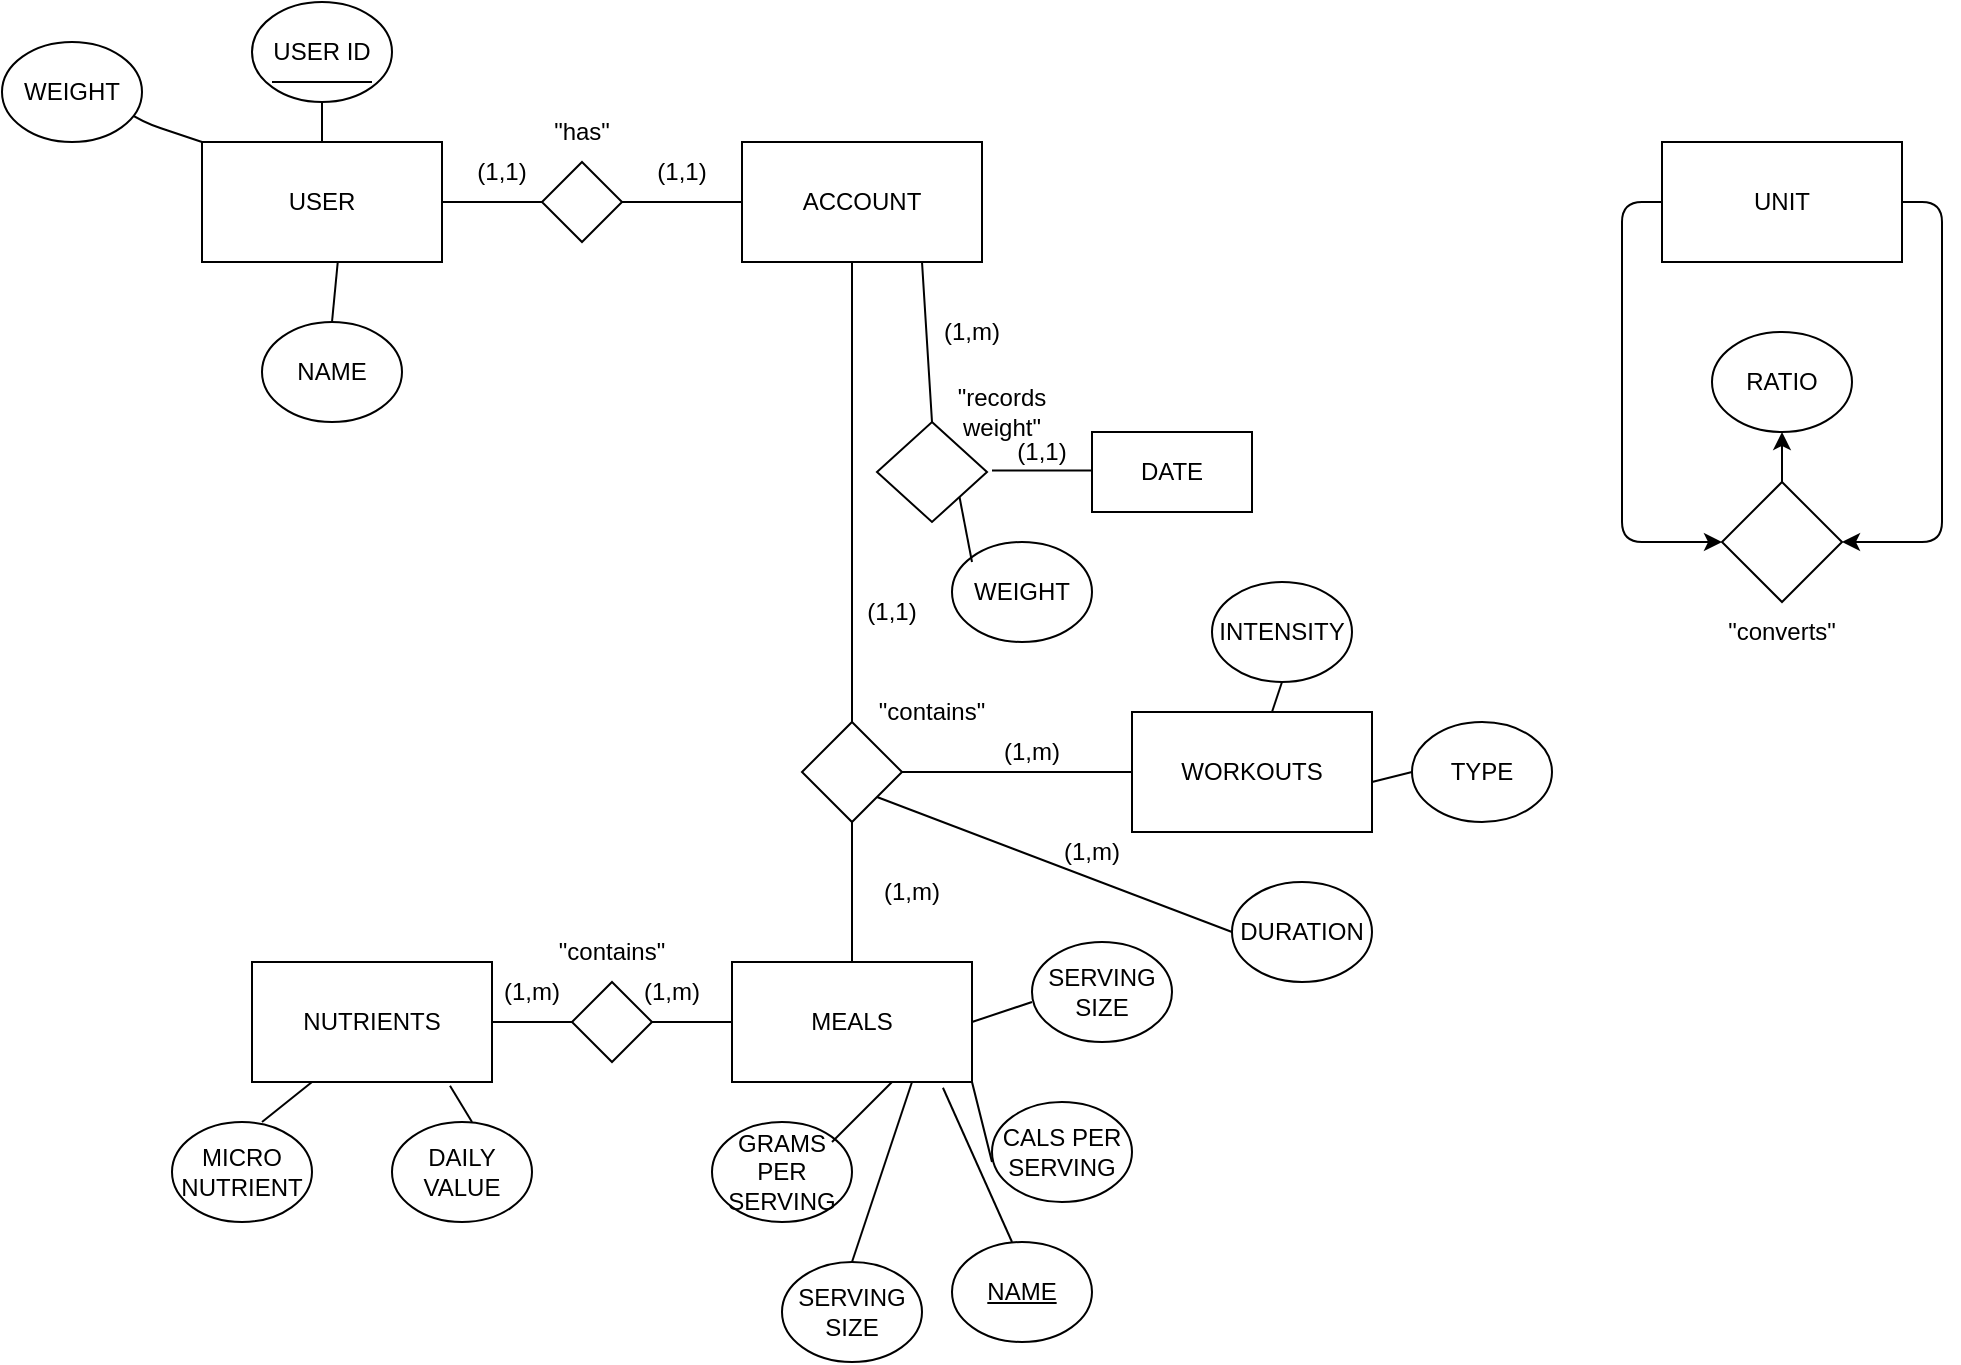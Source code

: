 <mxfile version="16.5.3" type="github" pages="2">
  <diagram id="R2lEEEUBdFMjLlhIrx00" name="Page-1">
    <mxGraphModel dx="1831" dy="830" grid="1" gridSize="10" guides="1" tooltips="1" connect="1" arrows="1" fold="1" page="1" pageScale="1" pageWidth="850" pageHeight="1100" background="none" math="0" shadow="0" extFonts="Permanent Marker^https://fonts.googleapis.com/css?family=Permanent+Marker">
      <root>
        <mxCell id="0" />
        <mxCell id="1" parent="0" />
        <mxCell id="jtKJdrv1uKiVzY4IjvpZ-1" value="USER" style="rounded=0;whiteSpace=wrap;html=1;" vertex="1" parent="1">
          <mxGeometry x="80" y="80" width="120" height="60" as="geometry" />
        </mxCell>
        <mxCell id="jtKJdrv1uKiVzY4IjvpZ-2" value="ACCOUNT" style="whiteSpace=wrap;html=1;" vertex="1" parent="1">
          <mxGeometry x="350" y="80" width="120" height="60" as="geometry" />
        </mxCell>
        <mxCell id="jtKJdrv1uKiVzY4IjvpZ-12" value="" style="rhombus;whiteSpace=wrap;html=1;" vertex="1" parent="1">
          <mxGeometry x="250" y="90" width="40" height="40" as="geometry" />
        </mxCell>
        <mxCell id="jtKJdrv1uKiVzY4IjvpZ-13" value="" style="endArrow=none;html=1;entryX=0;entryY=0.5;entryDx=0;entryDy=0;" edge="1" parent="1" target="jtKJdrv1uKiVzY4IjvpZ-2">
          <mxGeometry width="50" height="50" relative="1" as="geometry">
            <mxPoint x="290" y="110" as="sourcePoint" />
            <mxPoint x="340" y="60" as="targetPoint" />
          </mxGeometry>
        </mxCell>
        <mxCell id="jtKJdrv1uKiVzY4IjvpZ-14" value="" style="endArrow=none;html=1;exitX=1;exitY=0.5;exitDx=0;exitDy=0;" edge="1" parent="1" source="jtKJdrv1uKiVzY4IjvpZ-1">
          <mxGeometry width="50" height="50" relative="1" as="geometry">
            <mxPoint x="200" y="160" as="sourcePoint" />
            <mxPoint x="250" y="110" as="targetPoint" />
          </mxGeometry>
        </mxCell>
        <mxCell id="jtKJdrv1uKiVzY4IjvpZ-15" value="&quot;has&quot;" style="text;html=1;strokeColor=none;fillColor=none;align=center;verticalAlign=middle;whiteSpace=wrap;rounded=0;" vertex="1" parent="1">
          <mxGeometry x="240" y="60" width="60" height="30" as="geometry" />
        </mxCell>
        <mxCell id="jtKJdrv1uKiVzY4IjvpZ-16" value="WORKOUTS" style="rounded=0;whiteSpace=wrap;html=1;" vertex="1" parent="1">
          <mxGeometry x="545" y="365" width="120" height="60" as="geometry" />
        </mxCell>
        <mxCell id="jtKJdrv1uKiVzY4IjvpZ-17" value="MEALS" style="rounded=0;whiteSpace=wrap;html=1;" vertex="1" parent="1">
          <mxGeometry x="345" y="490" width="120" height="60" as="geometry" />
        </mxCell>
        <mxCell id="jtKJdrv1uKiVzY4IjvpZ-18" value="" style="rhombus;whiteSpace=wrap;html=1;" vertex="1" parent="1">
          <mxGeometry x="380" y="370" width="50" height="50" as="geometry" />
        </mxCell>
        <mxCell id="jtKJdrv1uKiVzY4IjvpZ-19" value="" style="endArrow=none;html=1;exitX=0.5;exitY=0;exitDx=0;exitDy=0;" edge="1" parent="1" source="jtKJdrv1uKiVzY4IjvpZ-18">
          <mxGeometry width="50" height="50" relative="1" as="geometry">
            <mxPoint x="360" y="190" as="sourcePoint" />
            <mxPoint x="405" y="140" as="targetPoint" />
          </mxGeometry>
        </mxCell>
        <mxCell id="jtKJdrv1uKiVzY4IjvpZ-20" value="" style="endArrow=none;html=1;entryX=0.5;entryY=1;entryDx=0;entryDy=0;" edge="1" parent="1" target="jtKJdrv1uKiVzY4IjvpZ-18">
          <mxGeometry width="50" height="50" relative="1" as="geometry">
            <mxPoint x="405" y="490" as="sourcePoint" />
            <mxPoint x="455" y="440" as="targetPoint" />
          </mxGeometry>
        </mxCell>
        <mxCell id="jtKJdrv1uKiVzY4IjvpZ-21" value="&quot;contains&quot;" style="text;html=1;strokeColor=none;fillColor=none;align=center;verticalAlign=middle;whiteSpace=wrap;rounded=0;" vertex="1" parent="1">
          <mxGeometry x="415" y="350" width="60" height="30" as="geometry" />
        </mxCell>
        <mxCell id="jtKJdrv1uKiVzY4IjvpZ-25" value="SERVING SIZE" style="ellipse;whiteSpace=wrap;html=1;" vertex="1" parent="1">
          <mxGeometry x="495" y="480" width="70" height="50" as="geometry" />
        </mxCell>
        <mxCell id="jtKJdrv1uKiVzY4IjvpZ-26" value="GRAMS PER SERVING" style="ellipse;whiteSpace=wrap;html=1;" vertex="1" parent="1">
          <mxGeometry x="335" y="570" width="70" height="50" as="geometry" />
        </mxCell>
        <mxCell id="jtKJdrv1uKiVzY4IjvpZ-27" value="CALS PER SERVING" style="ellipse;whiteSpace=wrap;html=1;" vertex="1" parent="1">
          <mxGeometry x="475" y="560" width="70" height="50" as="geometry" />
        </mxCell>
        <mxCell id="jtKJdrv1uKiVzY4IjvpZ-28" value="" style="endArrow=none;html=1;exitX=0;exitY=0;exitDx=0;exitDy=0;" edge="1" parent="1" source="jtKJdrv1uKiVzY4IjvpZ-1">
          <mxGeometry width="50" height="50" relative="1" as="geometry">
            <mxPoint x="90" y="100" as="sourcePoint" />
            <mxPoint x="20" y="50" as="targetPoint" />
            <Array as="points">
              <mxPoint x="50" y="70" />
            </Array>
          </mxGeometry>
        </mxCell>
        <mxCell id="jtKJdrv1uKiVzY4IjvpZ-31" value="" style="endArrow=none;html=1;exitX=1;exitY=0.5;exitDx=0;exitDy=0;entryX=0;entryY=0.5;entryDx=0;entryDy=0;" edge="1" parent="1" source="jtKJdrv1uKiVzY4IjvpZ-18" target="jtKJdrv1uKiVzY4IjvpZ-16">
          <mxGeometry width="50" height="50" relative="1" as="geometry">
            <mxPoint x="495" y="440" as="sourcePoint" />
            <mxPoint x="545" y="390" as="targetPoint" />
          </mxGeometry>
        </mxCell>
        <mxCell id="jtKJdrv1uKiVzY4IjvpZ-36" value="" style="endArrow=none;html=1;" edge="1" parent="1">
          <mxGeometry width="50" height="50" relative="1" as="geometry">
            <mxPoint x="395" y="580" as="sourcePoint" />
            <mxPoint x="425" y="550" as="targetPoint" />
          </mxGeometry>
        </mxCell>
        <mxCell id="jtKJdrv1uKiVzY4IjvpZ-37" value="" style="endArrow=none;html=1;exitX=1;exitY=1;exitDx=0;exitDy=0;" edge="1" parent="1" source="jtKJdrv1uKiVzY4IjvpZ-17">
          <mxGeometry width="50" height="50" relative="1" as="geometry">
            <mxPoint x="425" y="640" as="sourcePoint" />
            <mxPoint x="475" y="590" as="targetPoint" />
          </mxGeometry>
        </mxCell>
        <mxCell id="jtKJdrv1uKiVzY4IjvpZ-38" value="" style="endArrow=none;html=1;exitX=1;exitY=0.5;exitDx=0;exitDy=0;" edge="1" parent="1" source="jtKJdrv1uKiVzY4IjvpZ-17">
          <mxGeometry width="50" height="50" relative="1" as="geometry">
            <mxPoint x="445" y="560" as="sourcePoint" />
            <mxPoint x="495" y="510" as="targetPoint" />
          </mxGeometry>
        </mxCell>
        <mxCell id="jtKJdrv1uKiVzY4IjvpZ-40" value="" style="rhombus;whiteSpace=wrap;html=1;" vertex="1" parent="1">
          <mxGeometry x="265" y="500" width="40" height="40" as="geometry" />
        </mxCell>
        <mxCell id="jtKJdrv1uKiVzY4IjvpZ-42" value="" style="endArrow=none;html=1;entryX=0;entryY=0.5;entryDx=0;entryDy=0;" edge="1" parent="1" target="jtKJdrv1uKiVzY4IjvpZ-17">
          <mxGeometry width="50" height="50" relative="1" as="geometry">
            <mxPoint x="305" y="520" as="sourcePoint" />
            <mxPoint x="335" y="450" as="targetPoint" />
          </mxGeometry>
        </mxCell>
        <mxCell id="jtKJdrv1uKiVzY4IjvpZ-43" value="NUTRIENTS" style="rounded=0;whiteSpace=wrap;html=1;" vertex="1" parent="1">
          <mxGeometry x="105" y="490" width="120" height="60" as="geometry" />
        </mxCell>
        <mxCell id="jtKJdrv1uKiVzY4IjvpZ-44" value="" style="endArrow=none;html=1;entryX=1;entryY=0.5;entryDx=0;entryDy=0;" edge="1" parent="1" target="jtKJdrv1uKiVzY4IjvpZ-43">
          <mxGeometry width="50" height="50" relative="1" as="geometry">
            <mxPoint x="265" y="520" as="sourcePoint" />
            <mxPoint x="295" y="450" as="targetPoint" />
          </mxGeometry>
        </mxCell>
        <mxCell id="jtKJdrv1uKiVzY4IjvpZ-45" value="&quot;contains&quot;" style="text;html=1;strokeColor=none;fillColor=none;align=center;verticalAlign=middle;whiteSpace=wrap;rounded=0;" vertex="1" parent="1">
          <mxGeometry x="255" y="470" width="60" height="30" as="geometry" />
        </mxCell>
        <mxCell id="jtKJdrv1uKiVzY4IjvpZ-49" value="DAILY VALUE" style="ellipse;whiteSpace=wrap;html=1;" vertex="1" parent="1">
          <mxGeometry x="175" y="570" width="70" height="50" as="geometry" />
        </mxCell>
        <mxCell id="jtKJdrv1uKiVzY4IjvpZ-50" value="MICRO NUTRIENT" style="ellipse;whiteSpace=wrap;html=1;" vertex="1" parent="1">
          <mxGeometry x="65" y="570" width="70" height="50" as="geometry" />
        </mxCell>
        <mxCell id="jtKJdrv1uKiVzY4IjvpZ-51" value="" style="endArrow=none;html=1;" edge="1" parent="1">
          <mxGeometry width="50" height="50" relative="1" as="geometry">
            <mxPoint x="110" y="570" as="sourcePoint" />
            <mxPoint x="135" y="550" as="targetPoint" />
          </mxGeometry>
        </mxCell>
        <mxCell id="jtKJdrv1uKiVzY4IjvpZ-53" value="" style="endArrow=none;html=1;entryX=0.825;entryY=1.031;entryDx=0;entryDy=0;entryPerimeter=0;" edge="1" parent="1" target="jtKJdrv1uKiVzY4IjvpZ-43">
          <mxGeometry width="50" height="50" relative="1" as="geometry">
            <mxPoint x="215" y="570" as="sourcePoint" />
            <mxPoint x="265" y="520" as="targetPoint" />
          </mxGeometry>
        </mxCell>
        <mxCell id="jtKJdrv1uKiVzY4IjvpZ-54" value="TYPE" style="ellipse;whiteSpace=wrap;html=1;" vertex="1" parent="1">
          <mxGeometry x="685" y="370" width="70" height="50" as="geometry" />
        </mxCell>
        <mxCell id="jtKJdrv1uKiVzY4IjvpZ-55" value="DURATION" style="ellipse;whiteSpace=wrap;html=1;" vertex="1" parent="1">
          <mxGeometry x="595" y="450" width="70" height="50" as="geometry" />
        </mxCell>
        <mxCell id="jtKJdrv1uKiVzY4IjvpZ-56" value="INTENSITY" style="ellipse;whiteSpace=wrap;html=1;" vertex="1" parent="1">
          <mxGeometry x="585" y="300" width="70" height="50" as="geometry" />
        </mxCell>
        <mxCell id="jtKJdrv1uKiVzY4IjvpZ-57" value="" style="endArrow=none;html=1;entryX=0;entryY=0.5;entryDx=0;entryDy=0;" edge="1" parent="1" target="jtKJdrv1uKiVzY4IjvpZ-54">
          <mxGeometry width="50" height="50" relative="1" as="geometry">
            <mxPoint x="665" y="400" as="sourcePoint" />
            <mxPoint x="715" y="350" as="targetPoint" />
          </mxGeometry>
        </mxCell>
        <mxCell id="jtKJdrv1uKiVzY4IjvpZ-58" value="" style="endArrow=none;html=1;entryX=0.5;entryY=1;entryDx=0;entryDy=0;" edge="1" parent="1" target="jtKJdrv1uKiVzY4IjvpZ-56">
          <mxGeometry width="50" height="50" relative="1" as="geometry">
            <mxPoint x="615" y="365" as="sourcePoint" />
            <mxPoint x="665" y="315" as="targetPoint" />
          </mxGeometry>
        </mxCell>
        <mxCell id="jtKJdrv1uKiVzY4IjvpZ-62" value="NAME" style="ellipse;whiteSpace=wrap;html=1;" vertex="1" parent="1">
          <mxGeometry x="110" y="170" width="70" height="50" as="geometry" />
        </mxCell>
        <mxCell id="jtKJdrv1uKiVzY4IjvpZ-63" value="WEIGHT" style="ellipse;whiteSpace=wrap;html=1;" vertex="1" parent="1">
          <mxGeometry x="-20" y="30" width="70" height="50" as="geometry" />
        </mxCell>
        <mxCell id="jtKJdrv1uKiVzY4IjvpZ-64" value="USER ID" style="ellipse;whiteSpace=wrap;html=1;" vertex="1" parent="1">
          <mxGeometry x="105" y="10" width="70" height="50" as="geometry" />
        </mxCell>
        <mxCell id="jtKJdrv1uKiVzY4IjvpZ-68" value="" style="endArrow=none;html=1;entryX=0.5;entryY=1;entryDx=0;entryDy=0;" edge="1" parent="1" target="jtKJdrv1uKiVzY4IjvpZ-64">
          <mxGeometry width="50" height="50" relative="1" as="geometry">
            <mxPoint x="140" y="80" as="sourcePoint" />
            <mxPoint x="190" y="30" as="targetPoint" />
          </mxGeometry>
        </mxCell>
        <mxCell id="jtKJdrv1uKiVzY4IjvpZ-69" value="" style="endArrow=none;html=1;entryX=0.566;entryY=0.992;entryDx=0;entryDy=0;entryPerimeter=0;" edge="1" parent="1" target="jtKJdrv1uKiVzY4IjvpZ-1">
          <mxGeometry width="50" height="50" relative="1" as="geometry">
            <mxPoint x="145" y="170" as="sourcePoint" />
            <mxPoint x="195" y="120" as="targetPoint" />
          </mxGeometry>
        </mxCell>
        <mxCell id="jtKJdrv1uKiVzY4IjvpZ-70" value="" style="endArrow=none;html=1;" edge="1" parent="1">
          <mxGeometry width="50" height="50" relative="1" as="geometry">
            <mxPoint x="115" y="50" as="sourcePoint" />
            <mxPoint x="165" y="50" as="targetPoint" />
          </mxGeometry>
        </mxCell>
        <mxCell id="jtKJdrv1uKiVzY4IjvpZ-71" value="(1,1)" style="text;html=1;strokeColor=none;fillColor=none;align=center;verticalAlign=middle;whiteSpace=wrap;rounded=0;" vertex="1" parent="1">
          <mxGeometry x="200" y="80" width="60" height="30" as="geometry" />
        </mxCell>
        <mxCell id="jtKJdrv1uKiVzY4IjvpZ-72" value="(1,1)" style="text;html=1;strokeColor=none;fillColor=none;align=center;verticalAlign=middle;whiteSpace=wrap;rounded=0;" vertex="1" parent="1">
          <mxGeometry x="290" y="80" width="60" height="30" as="geometry" />
        </mxCell>
        <mxCell id="jtKJdrv1uKiVzY4IjvpZ-73" value="(1,m)" style="text;html=1;strokeColor=none;fillColor=none;align=center;verticalAlign=middle;whiteSpace=wrap;rounded=0;" vertex="1" parent="1">
          <mxGeometry x="405" y="440" width="60" height="30" as="geometry" />
        </mxCell>
        <mxCell id="jtKJdrv1uKiVzY4IjvpZ-74" value="(1,1)" style="text;html=1;strokeColor=none;fillColor=none;align=center;verticalAlign=middle;whiteSpace=wrap;rounded=0;" vertex="1" parent="1">
          <mxGeometry x="395" y="300" width="60" height="30" as="geometry" />
        </mxCell>
        <mxCell id="jtKJdrv1uKiVzY4IjvpZ-76" value="(1,m)" style="text;html=1;strokeColor=none;fillColor=none;align=center;verticalAlign=middle;whiteSpace=wrap;rounded=0;" vertex="1" parent="1">
          <mxGeometry x="435" y="160" width="60" height="30" as="geometry" />
        </mxCell>
        <mxCell id="jtKJdrv1uKiVzY4IjvpZ-77" value="(1,m)" style="text;html=1;strokeColor=none;fillColor=none;align=center;verticalAlign=middle;whiteSpace=wrap;rounded=0;" vertex="1" parent="1">
          <mxGeometry x="285" y="490" width="60" height="30" as="geometry" />
        </mxCell>
        <mxCell id="jtKJdrv1uKiVzY4IjvpZ-78" value="(1,m)" style="text;html=1;strokeColor=none;fillColor=none;align=center;verticalAlign=middle;whiteSpace=wrap;rounded=0;" vertex="1" parent="1">
          <mxGeometry x="215" y="490" width="60" height="30" as="geometry" />
        </mxCell>
        <mxCell id="LMWK-hFGzTyjhDqOA2zB-1" value="" style="rhombus;whiteSpace=wrap;html=1;" vertex="1" parent="1">
          <mxGeometry x="417.5" y="220" width="55" height="50" as="geometry" />
        </mxCell>
        <mxCell id="LMWK-hFGzTyjhDqOA2zB-4" value="" style="endArrow=none;html=1;entryX=0.75;entryY=1;entryDx=0;entryDy=0;" edge="1" parent="1" target="jtKJdrv1uKiVzY4IjvpZ-2">
          <mxGeometry width="50" height="50" relative="1" as="geometry">
            <mxPoint x="445" y="220" as="sourcePoint" />
            <mxPoint x="495" y="170" as="targetPoint" />
          </mxGeometry>
        </mxCell>
        <mxCell id="LMWK-hFGzTyjhDqOA2zB-5" value="&quot;records weight&quot;" style="text;html=1;strokeColor=none;fillColor=none;align=center;verticalAlign=middle;whiteSpace=wrap;rounded=0;" vertex="1" parent="1">
          <mxGeometry x="450" y="200" width="60" height="30" as="geometry" />
        </mxCell>
        <mxCell id="LMWK-hFGzTyjhDqOA2zB-6" value="DATE" style="rounded=0;whiteSpace=wrap;html=1;" vertex="1" parent="1">
          <mxGeometry x="525" y="225" width="80" height="40" as="geometry" />
        </mxCell>
        <mxCell id="LMWK-hFGzTyjhDqOA2zB-7" value="WEIGHT" style="ellipse;whiteSpace=wrap;html=1;" vertex="1" parent="1">
          <mxGeometry x="455" y="280" width="70" height="50" as="geometry" />
        </mxCell>
        <mxCell id="LMWK-hFGzTyjhDqOA2zB-8" value="" style="endArrow=none;html=1;entryX=1;entryY=1;entryDx=0;entryDy=0;" edge="1" parent="1" target="LMWK-hFGzTyjhDqOA2zB-1">
          <mxGeometry width="50" height="50" relative="1" as="geometry">
            <mxPoint x="465" y="290" as="sourcePoint" />
            <mxPoint x="515" y="240" as="targetPoint" />
          </mxGeometry>
        </mxCell>
        <mxCell id="LMWK-hFGzTyjhDqOA2zB-9" value="" style="endArrow=none;html=1;" edge="1" parent="1">
          <mxGeometry width="50" height="50" relative="1" as="geometry">
            <mxPoint x="475" y="244.29" as="sourcePoint" />
            <mxPoint x="525" y="244.29" as="targetPoint" />
          </mxGeometry>
        </mxCell>
        <mxCell id="LMWK-hFGzTyjhDqOA2zB-10" value="" style="endArrow=none;html=1;entryX=0;entryY=0.5;entryDx=0;entryDy=0;exitX=1;exitY=1;exitDx=0;exitDy=0;" edge="1" parent="1" source="jtKJdrv1uKiVzY4IjvpZ-18" target="jtKJdrv1uKiVzY4IjvpZ-55">
          <mxGeometry width="50" height="50" relative="1" as="geometry">
            <mxPoint x="450" y="410" as="sourcePoint" />
            <mxPoint x="500" y="360" as="targetPoint" />
          </mxGeometry>
        </mxCell>
        <mxCell id="LMWK-hFGzTyjhDqOA2zB-12" value="&lt;u&gt;NAME&lt;/u&gt;" style="ellipse;whiteSpace=wrap;html=1;" vertex="1" parent="1">
          <mxGeometry x="455" y="630" width="70" height="50" as="geometry" />
        </mxCell>
        <mxCell id="LMWK-hFGzTyjhDqOA2zB-13" value="SERVING SIZE" style="ellipse;whiteSpace=wrap;html=1;" vertex="1" parent="1">
          <mxGeometry x="370" y="640" width="70" height="50" as="geometry" />
        </mxCell>
        <mxCell id="LMWK-hFGzTyjhDqOA2zB-14" value="" style="endArrow=none;html=1;entryX=0.879;entryY=1.048;entryDx=0;entryDy=0;entryPerimeter=0;" edge="1" parent="1" target="jtKJdrv1uKiVzY4IjvpZ-17">
          <mxGeometry width="50" height="50" relative="1" as="geometry">
            <mxPoint x="485" y="630" as="sourcePoint" />
            <mxPoint x="535" y="580" as="targetPoint" />
          </mxGeometry>
        </mxCell>
        <mxCell id="LMWK-hFGzTyjhDqOA2zB-15" value="" style="endArrow=none;html=1;entryX=0.75;entryY=1;entryDx=0;entryDy=0;" edge="1" parent="1" target="jtKJdrv1uKiVzY4IjvpZ-17">
          <mxGeometry width="50" height="50" relative="1" as="geometry">
            <mxPoint x="405" y="640" as="sourcePoint" />
            <mxPoint x="455" y="590" as="targetPoint" />
          </mxGeometry>
        </mxCell>
        <mxCell id="LMWK-hFGzTyjhDqOA2zB-16" value="(1,m)" style="text;html=1;strokeColor=none;fillColor=none;align=center;verticalAlign=middle;whiteSpace=wrap;rounded=0;" vertex="1" parent="1">
          <mxGeometry x="465" y="370" width="60" height="30" as="geometry" />
        </mxCell>
        <mxCell id="LMWK-hFGzTyjhDqOA2zB-17" value="(1,m)" style="text;html=1;strokeColor=none;fillColor=none;align=center;verticalAlign=middle;whiteSpace=wrap;rounded=0;" vertex="1" parent="1">
          <mxGeometry x="495" y="420" width="60" height="30" as="geometry" />
        </mxCell>
        <mxCell id="LMWK-hFGzTyjhDqOA2zB-18" value="(1,1)" style="text;html=1;strokeColor=none;fillColor=none;align=center;verticalAlign=middle;whiteSpace=wrap;rounded=0;" vertex="1" parent="1">
          <mxGeometry x="470" y="220" width="60" height="30" as="geometry" />
        </mxCell>
        <mxCell id="LMWK-hFGzTyjhDqOA2zB-20" style="edgeStyle=orthogonalEdgeStyle;orthogonalLoop=1;jettySize=auto;html=1;exitX=0;exitY=0.5;exitDx=0;exitDy=0;entryX=0;entryY=0.5;entryDx=0;entryDy=0;" edge="1" parent="1" source="LMWK-hFGzTyjhDqOA2zB-19" target="LMWK-hFGzTyjhDqOA2zB-22">
          <mxGeometry relative="1" as="geometry">
            <mxPoint x="780" y="280" as="targetPoint" />
          </mxGeometry>
        </mxCell>
        <mxCell id="LMWK-hFGzTyjhDqOA2zB-21" style="edgeStyle=orthogonalEdgeStyle;orthogonalLoop=1;jettySize=auto;html=1;exitX=1;exitY=0.5;exitDx=0;exitDy=0;entryX=1;entryY=0.5;entryDx=0;entryDy=0;" edge="1" parent="1" source="LMWK-hFGzTyjhDqOA2zB-19" target="LMWK-hFGzTyjhDqOA2zB-22">
          <mxGeometry relative="1" as="geometry">
            <mxPoint x="960" y="220" as="targetPoint" />
          </mxGeometry>
        </mxCell>
        <mxCell id="LMWK-hFGzTyjhDqOA2zB-19" value="UNIT" style="rounded=0;whiteSpace=wrap;html=1;" vertex="1" parent="1">
          <mxGeometry x="810" y="80" width="120" height="60" as="geometry" />
        </mxCell>
        <mxCell id="LMWK-hFGzTyjhDqOA2zB-25" style="edgeStyle=orthogonalEdgeStyle;orthogonalLoop=1;jettySize=auto;html=1;exitX=0.5;exitY=0;exitDx=0;exitDy=0;entryX=0.5;entryY=1;entryDx=0;entryDy=0;" edge="1" parent="1" source="LMWK-hFGzTyjhDqOA2zB-22" target="LMWK-hFGzTyjhDqOA2zB-23">
          <mxGeometry relative="1" as="geometry" />
        </mxCell>
        <mxCell id="LMWK-hFGzTyjhDqOA2zB-22" value="" style="rhombus;whiteSpace=wrap;html=1;" vertex="1" parent="1">
          <mxGeometry x="840" y="250" width="60" height="60" as="geometry" />
        </mxCell>
        <mxCell id="LMWK-hFGzTyjhDqOA2zB-23" value="RATIO" style="ellipse;whiteSpace=wrap;html=1;" vertex="1" parent="1">
          <mxGeometry x="835" y="175" width="70" height="50" as="geometry" />
        </mxCell>
        <mxCell id="LMWK-hFGzTyjhDqOA2zB-24" value="&quot;converts&quot;" style="text;html=1;strokeColor=none;fillColor=none;align=center;verticalAlign=middle;whiteSpace=wrap;rounded=0;" vertex="1" parent="1">
          <mxGeometry x="840" y="310" width="60" height="30" as="geometry" />
        </mxCell>
      </root>
    </mxGraphModel>
  </diagram>
  <diagram id="1wJRxoIFx3Fj2CXJ-T2Y" name="Page-2">
    <mxGraphModel dx="687" dy="581" grid="1" gridSize="10" guides="1" tooltips="1" connect="1" arrows="1" fold="1" page="1" pageScale="1" pageWidth="827" pageHeight="1169" math="0" shadow="0">
      <root>
        <mxCell id="Z2hSFM5Kysd-prAp04pk-0" />
        <mxCell id="Z2hSFM5Kysd-prAp04pk-1" parent="Z2hSFM5Kysd-prAp04pk-0" />
      </root>
    </mxGraphModel>
  </diagram>
</mxfile>
